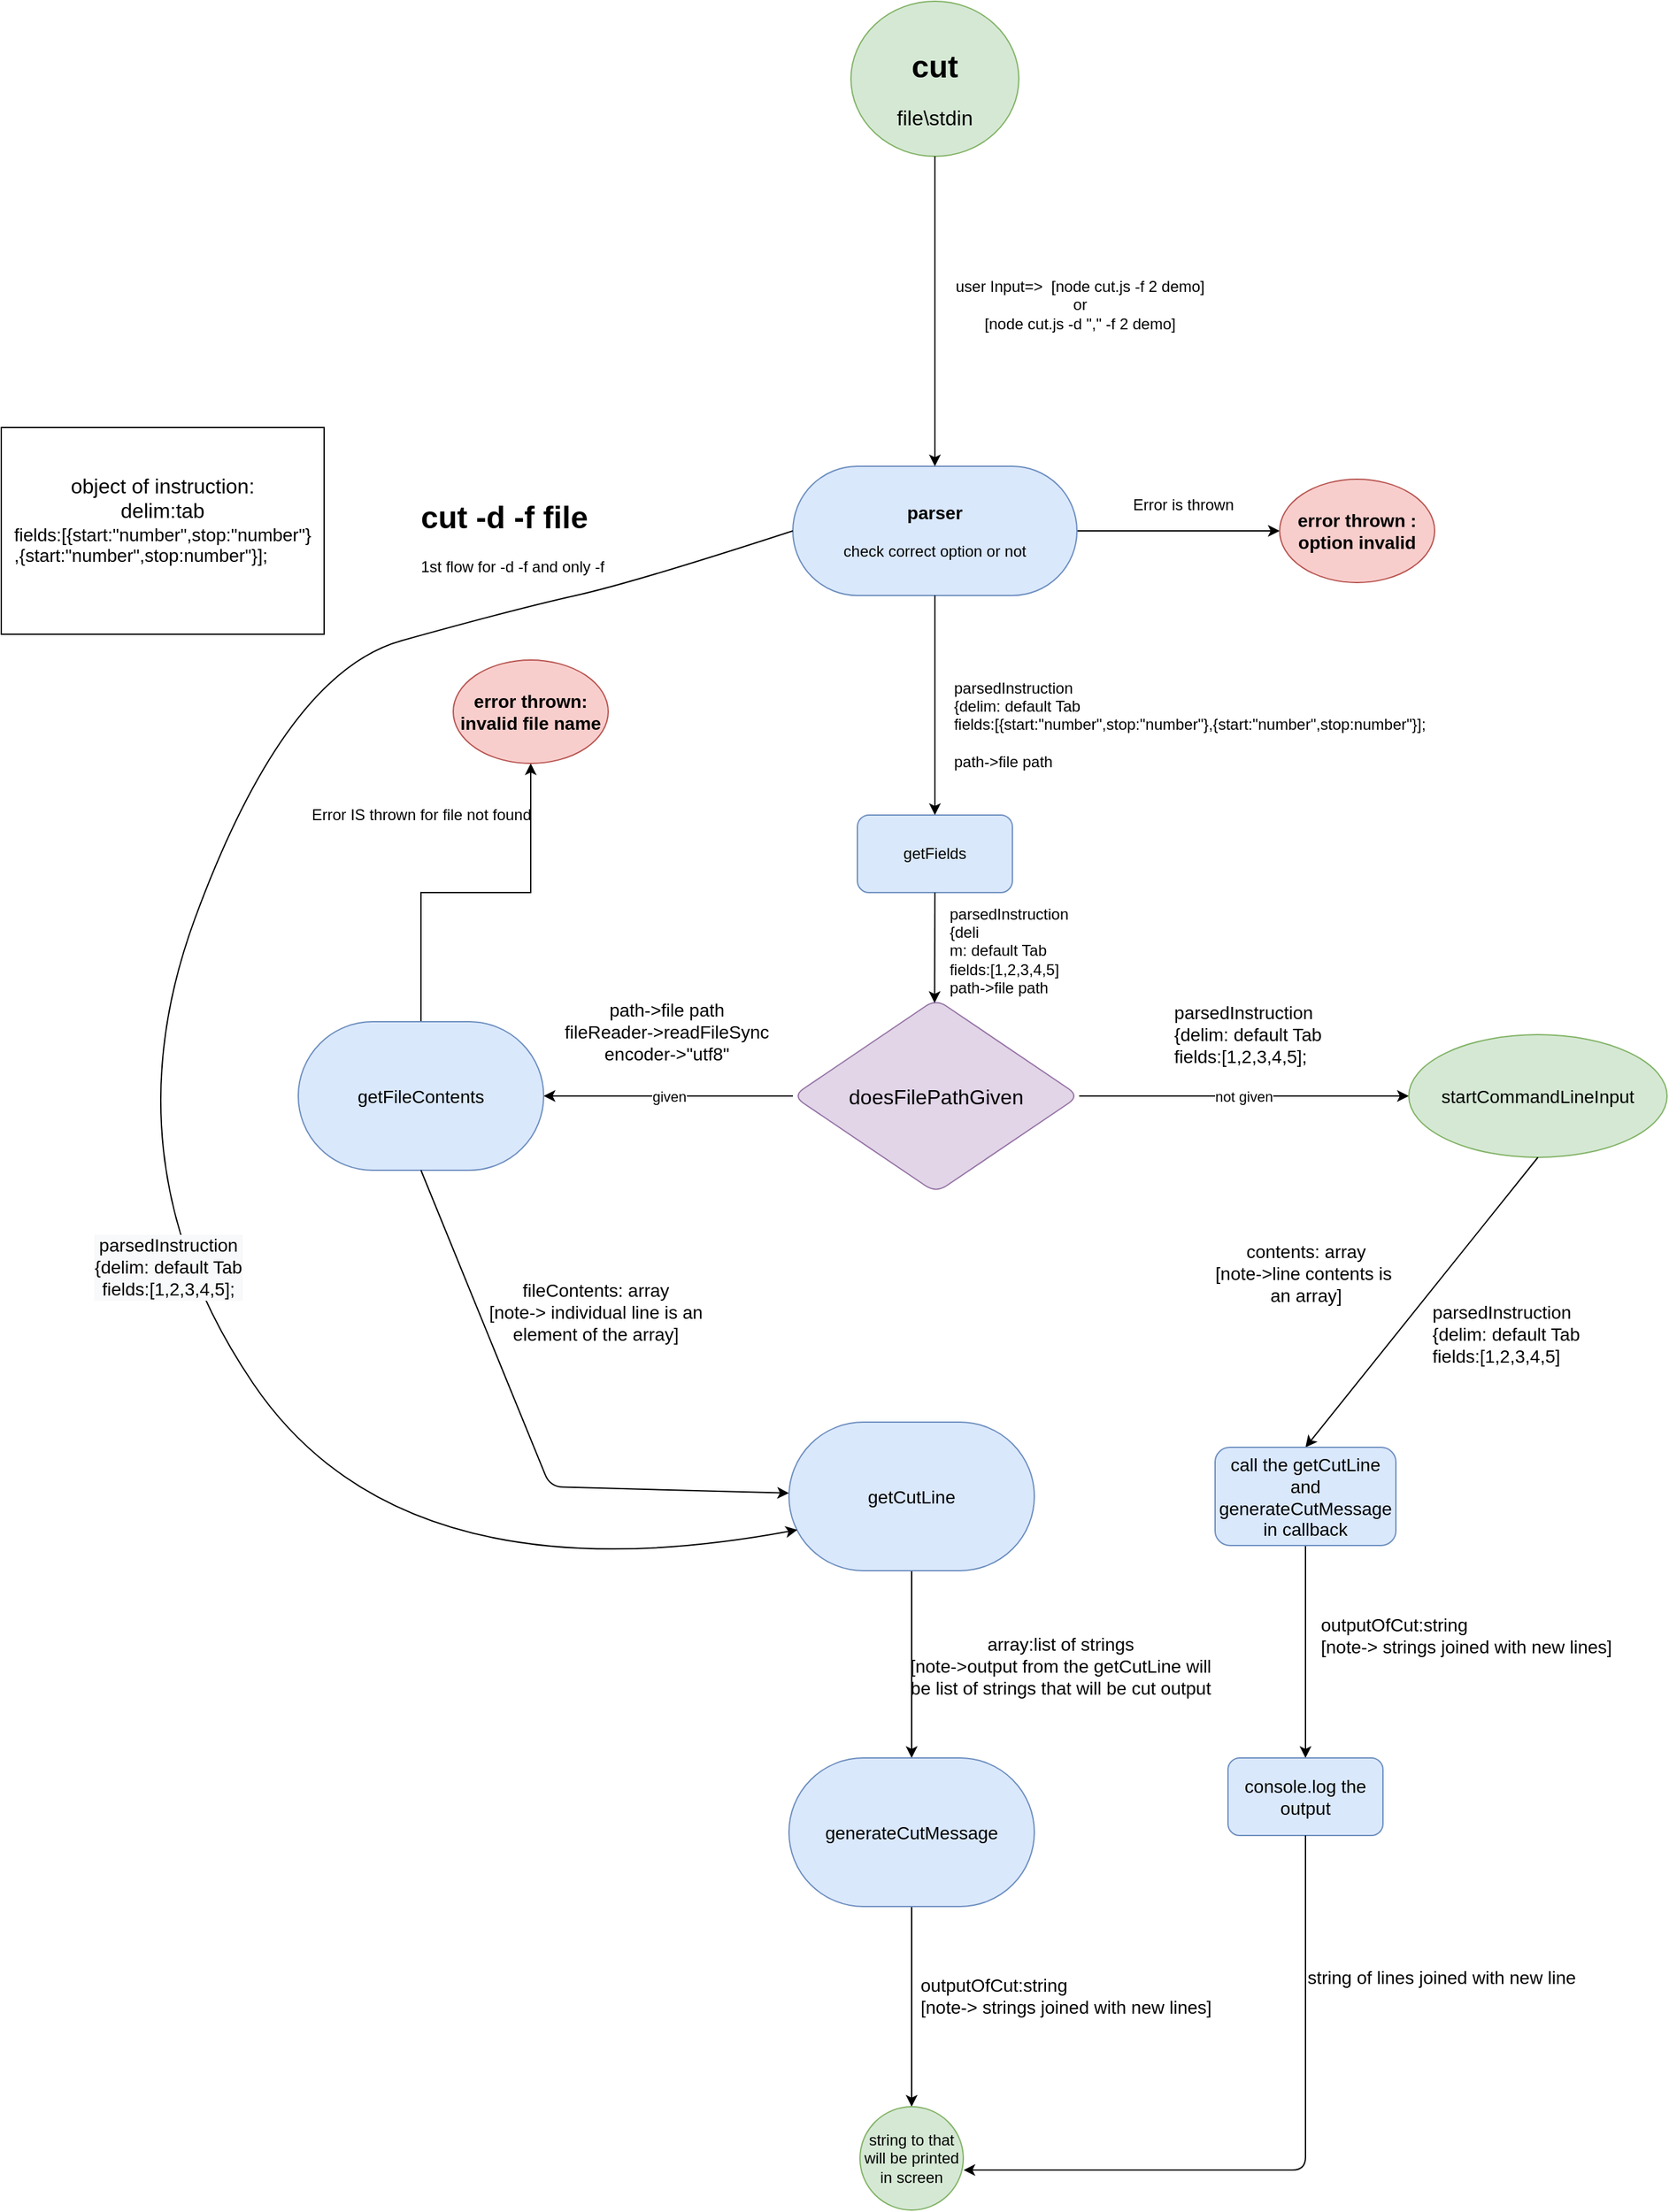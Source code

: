 <mxfile version="12.4.2" type="device" pages="1"><diagram id="3ftqZTUxa-Pxo9AlOS49" name="Page-1"><mxGraphModel dx="1773" dy="1849" grid="1" gridSize="10" guides="1" tooltips="1" connect="1" arrows="1" fold="1" page="1" pageScale="1" pageWidth="827" pageHeight="1169" background="#FFFFFF" math="0" shadow="0"><root><mxCell id="0"/><mxCell id="1" parent="0"/><mxCell id="HipgSm_abcka6QLw-s_E-1" value="&lt;h1&gt;cut&lt;/h1&gt;&lt;div style=&quot;font-size: 16px&quot;&gt;file\stdin&lt;/div&gt;" style="ellipse;whiteSpace=wrap;html=1;fillColor=#d5e8d4;strokeColor=#82b366;" parent="1" vertex="1"><mxGeometry x="348" y="-390" width="130" height="120" as="geometry"/></mxCell><mxCell id="HipgSm_abcka6QLw-s_E-12" value="" style="edgeStyle=orthogonalEdgeStyle;rounded=0;orthogonalLoop=1;jettySize=auto;html=1;entryX=0;entryY=0.5;entryDx=0;entryDy=0;" parent="1" source="HipgSm_abcka6QLw-s_E-4" target="HipgSm_abcka6QLw-s_E-13" edge="1"><mxGeometry relative="1" as="geometry"><mxPoint x="600" y="210" as="targetPoint"/></mxGeometry></mxCell><mxCell id="HipgSm_abcka6QLw-s_E-4" value="&lt;h3&gt;parser&lt;/h3&gt;&lt;div&gt;check correct option or not&lt;/div&gt;&lt;div&gt;&lt;br&gt;&lt;/div&gt;" style="rounded=1;whiteSpace=wrap;html=1;fillColor=#dae8fc;strokeColor=#6c8ebf;arcSize=50;" parent="1" vertex="1"><mxGeometry x="303" y="-30" width="220" height="100" as="geometry"/></mxCell><mxCell id="HipgSm_abcka6QLw-s_E-7" value="" style="endArrow=classic;html=1;exitX=0.5;exitY=1;exitDx=0;exitDy=0;entryX=0.5;entryY=0;entryDx=0;entryDy=0;" parent="1" source="HipgSm_abcka6QLw-s_E-1" target="HipgSm_abcka6QLw-s_E-4" edge="1"><mxGeometry width="50" height="50" relative="1" as="geometry"><mxPoint x="380" y="160" as="sourcePoint"/><mxPoint x="430" y="110" as="targetPoint"/></mxGeometry></mxCell><mxCell id="HipgSm_abcka6QLw-s_E-8" value="&lt;h1&gt;cut -d -f file&lt;/h1&gt;&lt;div&gt;1st flow for -d -f and only -f&amp;nbsp;&lt;/div&gt;" style="text;html=1;strokeColor=none;fillColor=none;spacing=5;spacingTop=-20;whiteSpace=wrap;overflow=hidden;rounded=0;" parent="1" vertex="1"><mxGeometry x="10" y="-10" width="190" height="120" as="geometry"/></mxCell><mxCell id="HipgSm_abcka6QLw-s_E-13" value="&lt;h3&gt;error thrown : option invalid&lt;/h3&gt;" style="ellipse;whiteSpace=wrap;html=1;fillColor=#f8cecc;strokeColor=#b85450;" parent="1" vertex="1"><mxGeometry x="680" y="-20" width="120" height="80" as="geometry"/></mxCell><mxCell id="HipgSm_abcka6QLw-s_E-23" value="not given" style="edgeStyle=orthogonalEdgeStyle;rounded=0;orthogonalLoop=1;jettySize=auto;html=1;" parent="1" source="HipgSm_abcka6QLw-s_E-19" target="HipgSm_abcka6QLw-s_E-37" edge="1"><mxGeometry relative="1" as="geometry"><mxPoint x="610" y="415" as="targetPoint"/></mxGeometry></mxCell><mxCell id="HipgSm_abcka6QLw-s_E-19" value="&lt;span style=&quot;font-size: 16px&quot;&gt;doesFilePathGiven&lt;/span&gt;" style="rhombus;whiteSpace=wrap;html=1;rounded=1;shadow=0;glass=0;comic=0;fillColor=#e1d5e7;strokeColor=#9673a6;" parent="1" vertex="1"><mxGeometry x="303" y="382.5" width="221.75" height="150" as="geometry"/></mxCell><mxCell id="HipgSm_abcka6QLw-s_E-29" value="given" style="endArrow=classic;html=1;exitX=0;exitY=0.5;exitDx=0;exitDy=0;entryX=1;entryY=0.5;entryDx=0;entryDy=0;" parent="1" source="HipgSm_abcka6QLw-s_E-19" target="HipgSm_abcka6QLw-s_E-33" edge="1"><mxGeometry width="50" height="50" relative="1" as="geometry"><mxPoint x="240" y="425" as="sourcePoint"/><mxPoint x="210" y="415" as="targetPoint"/></mxGeometry></mxCell><mxCell id="lNE0dPIWrsPLr0Ve5rQN-10" value="" style="edgeStyle=orthogonalEdgeStyle;rounded=0;orthogonalLoop=1;jettySize=auto;html=1;entryX=0.5;entryY=1;entryDx=0;entryDy=0;" parent="1" source="HipgSm_abcka6QLw-s_E-33" target="lNE0dPIWrsPLr0Ve5rQN-11" edge="1"><mxGeometry relative="1" as="geometry"><mxPoint x="115" y="298.75" as="targetPoint"/></mxGeometry></mxCell><mxCell id="HipgSm_abcka6QLw-s_E-33" value="&lt;font style=&quot;font-size: 14px&quot;&gt;getFileContents&lt;/font&gt;" style="rounded=1;whiteSpace=wrap;html=1;fillColor=#dae8fc;strokeColor=#6c8ebf;arcSize=50;" parent="1" vertex="1"><mxGeometry x="-80" y="400" width="190" height="115" as="geometry"/></mxCell><mxCell id="lNE0dPIWrsPLr0Ve5rQN-13" value="" style="edgeStyle=orthogonalEdgeStyle;rounded=0;orthogonalLoop=1;jettySize=auto;html=1;" parent="1" source="HipgSm_abcka6QLw-s_E-34" target="lNE0dPIWrsPLr0Ve5rQN-12" edge="1"><mxGeometry relative="1" as="geometry"/></mxCell><mxCell id="HipgSm_abcka6QLw-s_E-34" value="&lt;font style=&quot;font-size: 14px&quot;&gt;getCutLine&lt;/font&gt;" style="rounded=1;whiteSpace=wrap;html=1;fillColor=#dae8fc;strokeColor=#6c8ebf;arcSize=50;" parent="1" vertex="1"><mxGeometry x="300" y="710" width="190" height="115" as="geometry"/></mxCell><mxCell id="lNE0dPIWrsPLr0Ve5rQN-15" value="" style="edgeStyle=orthogonalEdgeStyle;rounded=0;orthogonalLoop=1;jettySize=auto;html=1;entryX=0.5;entryY=0;entryDx=0;entryDy=0;" parent="1" source="lNE0dPIWrsPLr0Ve5rQN-12" target="lNE0dPIWrsPLr0Ve5rQN-16" edge="1"><mxGeometry relative="1" as="geometry"><mxPoint x="395" y="1100" as="targetPoint"/></mxGeometry></mxCell><mxCell id="lNE0dPIWrsPLr0Ve5rQN-12" value="&lt;font style=&quot;font-size: 14px&quot;&gt;generateCutMessage&lt;/font&gt;" style="rounded=1;whiteSpace=wrap;html=1;fillColor=#dae8fc;strokeColor=#6c8ebf;arcSize=50;" parent="1" vertex="1"><mxGeometry x="300" y="970" width="190" height="115" as="geometry"/></mxCell><mxCell id="HipgSm_abcka6QLw-s_E-36" value="" style="endArrow=classic;html=1;fontSize=14;exitX=0.5;exitY=1;exitDx=0;exitDy=0;" parent="1" source="HipgSm_abcka6QLw-s_E-33" target="HipgSm_abcka6QLw-s_E-34" edge="1"><mxGeometry width="50" height="50" relative="1" as="geometry"><mxPoint x="10" y="900" as="sourcePoint"/><mxPoint x="60" y="850" as="targetPoint"/><Array as="points"><mxPoint x="115" y="760"/></Array></mxGeometry></mxCell><mxCell id="HipgSm_abcka6QLw-s_E-37" value="&lt;font style=&quot;font-size: 14px&quot;&gt;startCommandLineInput&lt;/font&gt;" style="ellipse;whiteSpace=wrap;html=1;fillColor=#d5e8d4;strokeColor=#82b366;" parent="1" vertex="1"><mxGeometry x="780" y="410" width="200" height="95" as="geometry"/></mxCell><mxCell id="HipgSm_abcka6QLw-s_E-38" value="&lt;div style=&quot;background-color: rgb(248 , 249 , 250)&quot;&gt;&lt;font style=&quot;font-size: 14px&quot;&gt;parsedInstruction&lt;/font&gt;&lt;/div&gt;&lt;div style=&quot;background-color: rgb(248 , 249 , 250)&quot;&gt;&lt;font style=&quot;font-size: 14px&quot;&gt;{delim: default Tab&lt;/font&gt;&lt;/div&gt;&lt;div style=&quot;background-color: rgb(248 , 249 , 250)&quot;&gt;&lt;font style=&quot;font-size: 14px&quot;&gt;fields:[1,2,3,4,5];&lt;/font&gt;&lt;/div&gt;" style="curved=1;endArrow=classic;html=1;fontSize=14;entryX=0.034;entryY=0.725;entryDx=0;entryDy=0;exitX=0;exitY=0.5;exitDx=0;exitDy=0;entryPerimeter=0;align=center;" parent="1" source="HipgSm_abcka6QLw-s_E-4" target="HipgSm_abcka6QLw-s_E-34" edge="1"><mxGeometry x="0.182" y="-3" width="50" height="50" relative="1" as="geometry"><mxPoint x="10" y="900" as="sourcePoint"/><mxPoint x="60" y="850" as="targetPoint"/><Array as="points"><mxPoint x="180" y="60"/><mxPoint x="90" y="80"/><mxPoint x="-90" y="130"/><mxPoint x="-230" y="510"/><mxPoint y="850"/></Array><mxPoint x="-1" as="offset"/></mxGeometry></mxCell><mxCell id="lNE0dPIWrsPLr0Ve5rQN-2" value="&lt;font style=&quot;font-size: 16px&quot;&gt;object of instruction:&lt;br&gt;delim:tab&lt;br&gt;&lt;/font&gt;&lt;div style=&quot;text-align: left ; font-size: 14px&quot;&gt;&lt;font style=&quot;font-size: 14px&quot;&gt;fields:[{start:&quot;number&quot;,stop:&quot;number&quot;}&lt;/font&gt;&lt;/div&gt;&lt;div style=&quot;text-align: left ; font-size: 14px&quot;&gt;&lt;font style=&quot;font-size: 14px&quot;&gt;,{start:&quot;number&quot;,stop:number&quot;}];&lt;/font&gt;&lt;/div&gt;&lt;div style=&quot;font-size: 14px&quot;&gt;&lt;br style=&quot;white-space: nowrap&quot;&gt;&lt;/div&gt;" style="rounded=0;whiteSpace=wrap;html=1;" parent="1" vertex="1"><mxGeometry x="-310" y="-60" width="250" height="160" as="geometry"/></mxCell><mxCell id="lNE0dPIWrsPLr0Ve5rQN-3" value="" style="endArrow=classic;html=1;exitX=0.5;exitY=1;exitDx=0;exitDy=0;entryX=0.5;entryY=0;entryDx=0;entryDy=0;" parent="1" source="HipgSm_abcka6QLw-s_E-37" target="lNE0dPIWrsPLr0Ve5rQN-4" edge="1"><mxGeometry width="50" height="50" relative="1" as="geometry"><mxPoint x="670" y="590" as="sourcePoint"/><mxPoint x="700" y="550" as="targetPoint"/></mxGeometry></mxCell><mxCell id="lNE0dPIWrsPLr0Ve5rQN-6" value="" style="edgeStyle=orthogonalEdgeStyle;rounded=0;orthogonalLoop=1;jettySize=auto;html=1;" parent="1" source="lNE0dPIWrsPLr0Ve5rQN-4" target="lNE0dPIWrsPLr0Ve5rQN-5" edge="1"><mxGeometry relative="1" as="geometry"/></mxCell><mxCell id="lNE0dPIWrsPLr0Ve5rQN-4" value="&lt;font style=&quot;font-size: 14px&quot;&gt;call the getCutLine and generateCutMessage in callback&lt;/font&gt;" style="rounded=1;whiteSpace=wrap;html=1;fillColor=#dae8fc;strokeColor=#6c8ebf;" parent="1" vertex="1"><mxGeometry x="630" y="729.5" width="140" height="76" as="geometry"/></mxCell><mxCell id="lNE0dPIWrsPLr0Ve5rQN-5" value="&lt;font style=&quot;font-size: 14px&quot;&gt;console.log the output&lt;/font&gt;" style="rounded=1;whiteSpace=wrap;html=1;fillColor=#dae8fc;strokeColor=#6c8ebf;" parent="1" vertex="1"><mxGeometry x="640" y="970" width="120" height="60" as="geometry"/></mxCell><mxCell id="lNE0dPIWrsPLr0Ve5rQN-11" value="&lt;font style=&quot;font-size: 14px&quot;&gt;&lt;b&gt;error thrown:&lt;br&gt;invalid file name&lt;/b&gt;&lt;/font&gt;" style="ellipse;whiteSpace=wrap;html=1;fillColor=#f8cecc;strokeColor=#b85450;" parent="1" vertex="1"><mxGeometry x="40" y="120" width="120" height="80" as="geometry"/></mxCell><mxCell id="lNE0dPIWrsPLr0Ve5rQN-16" value="string to that will be printed in screen" style="ellipse;whiteSpace=wrap;html=1;aspect=fixed;fillColor=#d5e8d4;strokeColor=#82b366;" parent="1" vertex="1"><mxGeometry x="355" y="1240" width="80" height="80" as="geometry"/></mxCell><mxCell id="lNE0dPIWrsPLr0Ve5rQN-19" value="user Input=&amp;gt;&amp;nbsp; [node cut.js -f 2 demo]&lt;br&gt;or&lt;br&gt;[node cut.js -d &quot;,&quot; -f 2 demo]" style="text;html=1;align=center;verticalAlign=middle;resizable=0;points=[];;autosize=1;" parent="1" vertex="1"><mxGeometry x="420" y="-180" width="210" height="50" as="geometry"/></mxCell><mxCell id="lNE0dPIWrsPLr0Ve5rQN-20" value="Error is thrown" style="text;html=1;align=center;verticalAlign=middle;resizable=0;points=[];;autosize=1;" parent="1" vertex="1"><mxGeometry x="560" y="-10" width="90" height="20" as="geometry"/></mxCell><mxCell id="lNE0dPIWrsPLr0Ve5rQN-21" value="&lt;div style=&quot;text-align: left&quot;&gt;&lt;span&gt;parsedInstruction&lt;/span&gt;&lt;/div&gt;&lt;div style=&quot;text-align: left&quot;&gt;&lt;span&gt;{delim: default Tab&lt;/span&gt;&lt;/div&gt;&lt;div style=&quot;text-align: left&quot;&gt;&lt;span&gt;fields:[{start:&quot;number&quot;,stop:&quot;number&quot;},{start:&quot;number&quot;,stop:number&quot;}];&lt;/span&gt;&lt;/div&gt;&lt;div style=&quot;text-align: left&quot;&gt;&lt;span style=&quot;font-size: 12px&quot;&gt;&lt;br&gt;&lt;/span&gt;&lt;/div&gt;&lt;div style=&quot;text-align: left&quot;&gt;&lt;span style=&quot;font-size: 12px&quot;&gt;path-&amp;gt;file path&lt;/span&gt;&lt;/div&gt;" style="text;html=1;align=center;verticalAlign=middle;resizable=0;points=[];;autosize=1;" parent="1" vertex="1"><mxGeometry x="420" y="135" width="380" height="70" as="geometry"/></mxCell><mxCell id="lNE0dPIWrsPLr0Ve5rQN-23" value="&lt;font style=&quot;font-size: 14px&quot;&gt;path-&amp;gt;file path&lt;br&gt;fileReader-&amp;gt;readFileSync&lt;br&gt;encoder-&amp;gt;&quot;utf8&quot;&lt;/font&gt;" style="text;html=1;align=center;verticalAlign=middle;resizable=0;points=[];;autosize=1;" parent="1" vertex="1"><mxGeometry x="120" y="382.5" width="170" height="50" as="geometry"/></mxCell><mxCell id="lNE0dPIWrsPLr0Ve5rQN-24" value="&lt;div style=&quot;text-align: left ; font-size: 14px&quot;&gt;&lt;font style=&quot;font-size: 14px&quot;&gt;parsedInstruction&lt;/font&gt;&lt;/div&gt;&lt;div style=&quot;text-align: left ; font-size: 14px&quot;&gt;&lt;font style=&quot;font-size: 14px&quot;&gt;{delim: default Tab&lt;/font&gt;&lt;/div&gt;&lt;div style=&quot;text-align: left ; font-size: 14px&quot;&gt;&lt;font style=&quot;font-size: 14px&quot;&gt;fields:[1,2,3,4,5&lt;/font&gt;&lt;span&gt;];&lt;/span&gt;&lt;/div&gt;&lt;div style=&quot;font-size: 14px&quot;&gt;&lt;br&gt;&lt;/div&gt;" style="text;html=1;align=center;verticalAlign=middle;resizable=0;points=[];;autosize=1;" parent="1" vertex="1"><mxGeometry x="590" y="387.5" width="130" height="60" as="geometry"/></mxCell><mxCell id="lNE0dPIWrsPLr0Ve5rQN-25" value="&lt;div style=&quot;text-align: left ; font-size: 14px&quot;&gt;&lt;font style=&quot;font-size: 14px&quot;&gt;parsedInstruction&lt;/font&gt;&lt;/div&gt;&lt;div style=&quot;text-align: left ; font-size: 14px&quot;&gt;&lt;font style=&quot;font-size: 14px&quot;&gt;{delim: default Tab&lt;/font&gt;&lt;/div&gt;&lt;div style=&quot;text-align: left ; font-size: 14px&quot;&gt;&lt;font style=&quot;font-size: 14px&quot;&gt;fields:[1,2,3,4,5]&lt;/font&gt;&lt;/div&gt;&lt;div style=&quot;font-size: 14px&quot;&gt;&lt;br&gt;&lt;/div&gt;" style="text;html=1;align=center;verticalAlign=middle;resizable=0;points=[];;autosize=1;" parent="1" vertex="1"><mxGeometry x="790" y="620" width="130" height="60" as="geometry"/></mxCell><mxCell id="lNE0dPIWrsPLr0Ve5rQN-26" value="Error IS thrown for file not found" style="text;html=1;align=center;verticalAlign=middle;resizable=0;points=[];;autosize=1;" parent="1" vertex="1"><mxGeometry x="-80" y="230" width="190" height="20" as="geometry"/></mxCell><mxCell id="lNE0dPIWrsPLr0Ve5rQN-27" value="&lt;font style=&quot;font-size: 14px&quot;&gt;fileContents: array&lt;br&gt;[note-&amp;gt; individual line is an&lt;br&gt;element of the array]&lt;/font&gt;" style="text;html=1;align=center;verticalAlign=middle;resizable=0;points=[];;autosize=1;" parent="1" vertex="1"><mxGeometry x="60" y="600" width="180" height="50" as="geometry"/></mxCell><mxCell id="lNE0dPIWrsPLr0Ve5rQN-29" value="&lt;font style=&quot;font-size: 14px&quot;&gt;contents: array&lt;br&gt;[note-&amp;gt;line contents is&amp;nbsp;&lt;br&gt;an array]&lt;/font&gt;" style="text;html=1;align=center;verticalAlign=middle;resizable=0;points=[];;autosize=1;" parent="1" vertex="1"><mxGeometry x="620" y="570" width="160" height="50" as="geometry"/></mxCell><mxCell id="lNE0dPIWrsPLr0Ve5rQN-30" value="&lt;font style=&quot;font-size: 14px&quot;&gt;outputOfCut:string&lt;br&gt;[note-&amp;gt; strings joined with new lines]&lt;/font&gt;" style="text;html=1;align=left;verticalAlign=middle;resizable=0;points=[];;autosize=1;" parent="1" vertex="1"><mxGeometry x="710" y="860" width="240" height="30" as="geometry"/></mxCell><mxCell id="lNE0dPIWrsPLr0Ve5rQN-31" value="&lt;font style=&quot;font-size: 14px&quot;&gt;array:list of strings&lt;br&gt;[note-&amp;gt;output from the getCutLine will &lt;br&gt;be list of strings that will be cut output&lt;/font&gt;" style="text;html=1;align=center;verticalAlign=middle;resizable=0;points=[];;autosize=1;" parent="1" vertex="1"><mxGeometry x="385" y="874" width="250" height="50" as="geometry"/></mxCell><mxCell id="lNE0dPIWrsPLr0Ve5rQN-33" value="&lt;font style=&quot;font-size: 14px&quot;&gt;&lt;span&gt;outputOfCut:string&lt;/span&gt;&lt;br&gt;&lt;span&gt;[note-&amp;gt; strings joined with new lines]&lt;/span&gt;&lt;/font&gt;" style="text;html=1;align=left;verticalAlign=middle;resizable=0;points=[];;autosize=1;" parent="1" vertex="1"><mxGeometry x="400" y="1138.57" width="240" height="30" as="geometry"/></mxCell><mxCell id="lNE0dPIWrsPLr0Ve5rQN-34" value="" style="endArrow=classic;html=1;exitX=0.5;exitY=1;exitDx=0;exitDy=0;entryX=1.002;entryY=0.613;entryDx=0;entryDy=0;entryPerimeter=0;" parent="1" source="lNE0dPIWrsPLr0Ve5rQN-5" target="lNE0dPIWrsPLr0Ve5rQN-16" edge="1"><mxGeometry width="50" height="50" relative="1" as="geometry"><mxPoint x="710" y="1060" as="sourcePoint"/><mxPoint x="765" y="1020" as="targetPoint"/><Array as="points"><mxPoint x="700" y="1289"/></Array></mxGeometry></mxCell><mxCell id="lNE0dPIWrsPLr0Ve5rQN-36" value="&lt;font style=&quot;font-size: 14px&quot;&gt;string of lines joined with new line&lt;/font&gt;" style="text;html=1;align=center;verticalAlign=middle;resizable=0;points=[];;autosize=1;" parent="1" vertex="1"><mxGeometry x="695" y="1130" width="220" height="20" as="geometry"/></mxCell><mxCell id="jUyTuIPgRArV4IDrBjPU-1" value="getFields" style="rounded=1;whiteSpace=wrap;html=1;fillColor=#dae8fc;strokeColor=#6c8ebf;" parent="1" vertex="1"><mxGeometry x="353" y="240" width="120" height="60" as="geometry"/></mxCell><mxCell id="jUyTuIPgRArV4IDrBjPU-3" value="" style="endArrow=classic;html=1;exitX=0.5;exitY=1;exitDx=0;exitDy=0;entryX=0.5;entryY=0;entryDx=0;entryDy=0;" parent="1" source="HipgSm_abcka6QLw-s_E-4" target="jUyTuIPgRArV4IDrBjPU-1" edge="1"><mxGeometry width="50" height="50" relative="1" as="geometry"><mxPoint x="110" y="1390" as="sourcePoint"/><mxPoint x="400" y="330" as="targetPoint"/></mxGeometry></mxCell><mxCell id="jUyTuIPgRArV4IDrBjPU-4" value="" style="endArrow=classic;html=1;exitX=0.5;exitY=1;exitDx=0;exitDy=0;entryX=0.495;entryY=0.02;entryDx=0;entryDy=0;entryPerimeter=0;" parent="1" source="jUyTuIPgRArV4IDrBjPU-1" target="HipgSm_abcka6QLw-s_E-19" edge="1"><mxGeometry width="50" height="50" relative="1" as="geometry"><mxPoint x="200" y="1390" as="sourcePoint"/><mxPoint x="250" y="1340" as="targetPoint"/></mxGeometry></mxCell><mxCell id="jUyTuIPgRArV4IDrBjPU-5" value="&lt;div style=&quot;text-align: left&quot;&gt;parsedInstruction&lt;/div&gt;&lt;div style=&quot;text-align: left&quot;&gt;{deli&lt;/div&gt;&lt;div style=&quot;text-align: left&quot;&gt;m: default Tab&lt;/div&gt;&lt;div style=&quot;text-align: left&quot;&gt;fields:[1,2,3,4,5]&lt;/div&gt;&lt;div style=&quot;text-align: left&quot;&gt;path-&amp;gt;file path&lt;/div&gt;" style="text;html=1;align=center;verticalAlign=middle;resizable=0;points=[];;autosize=1;" parent="1" vertex="1"><mxGeometry x="414.75" y="310" width="110" height="70" as="geometry"/></mxCell></root></mxGraphModel></diagram></mxfile>
